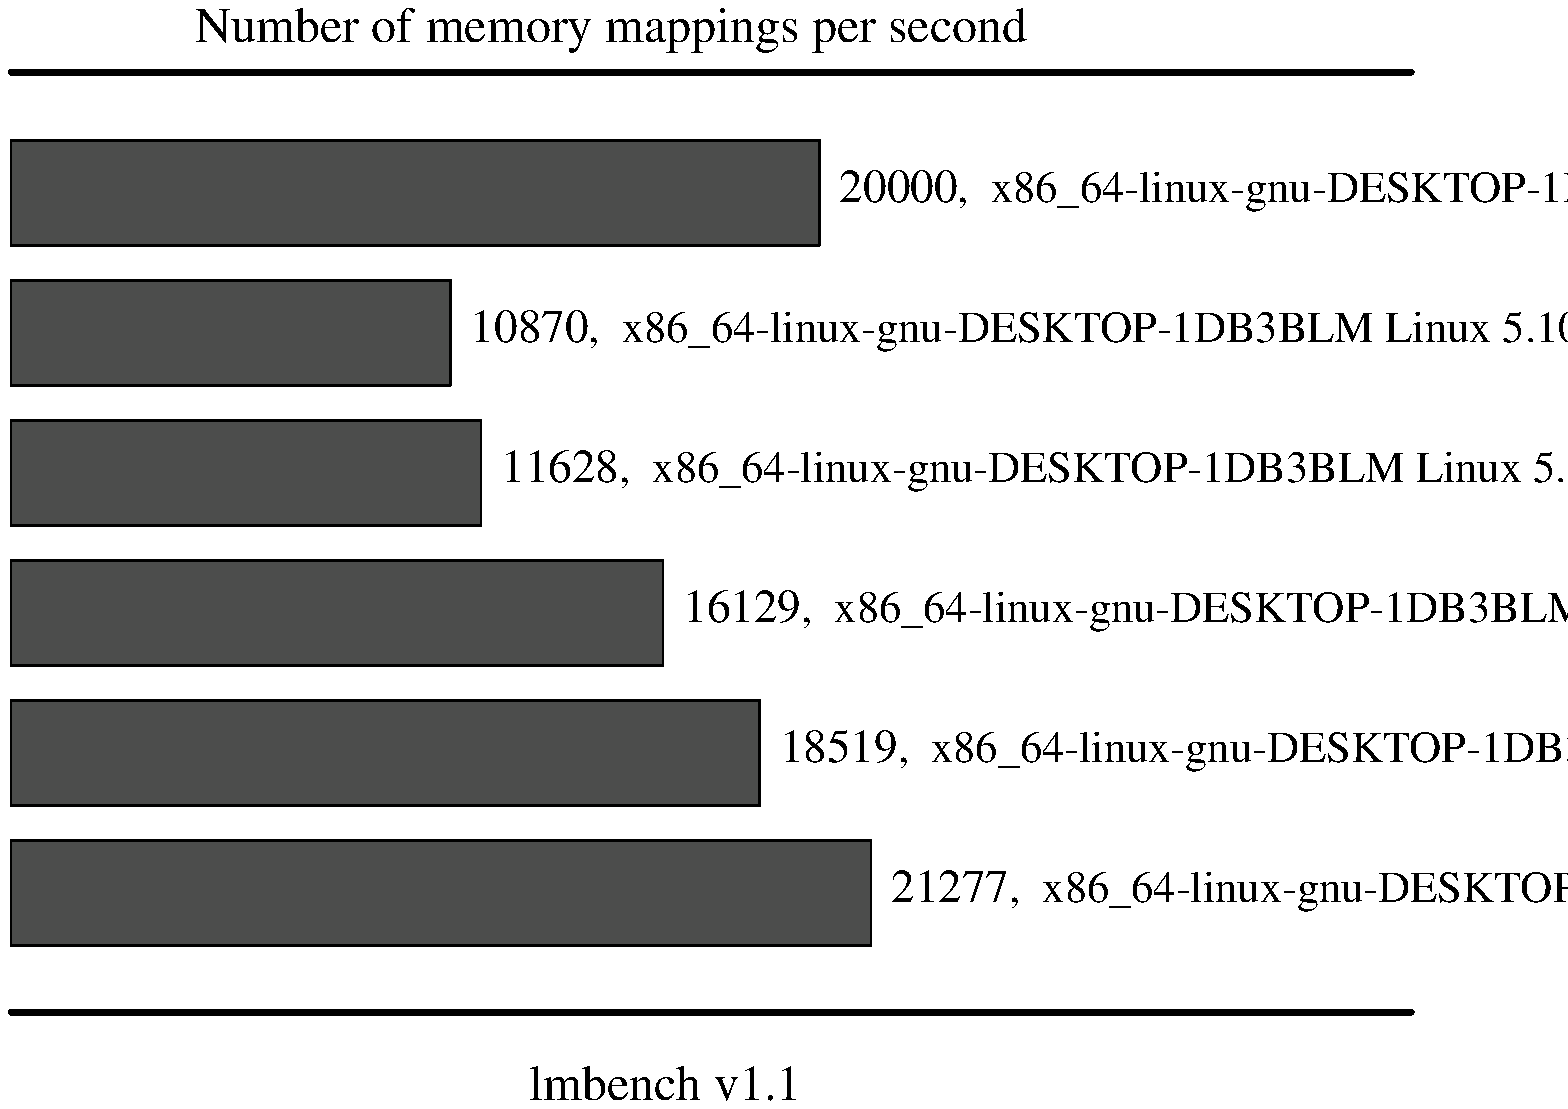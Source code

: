 .sp .75i
.po .23i
.ft R
.ps 16
.vs 21
.ce 100
\s+2Number of memory mappings per second\s0
.ce 0
.vs 
.PS
.ps 16
.vs 11
[
# Variables, tweek these.
	fillval = .12		# default fill value boxes
	xsize = 4.3		# width of the graph
	ysize = 4.2		# height of the graph
	n = 6
	boxpercent = 75 / 100
	gap = xsize / n * (1 - boxpercent)
	maxdata = 21277
	yscale = ysize / maxdata
	xscale = xsize / maxdata

# Draw the graph borders 
	O:	box invis ht ysize wid xsize
boxht = ysize / n * boxpercent
box fill .7 wid 20000 * xscale with .nw at O.nw - (0, gap /2 + 0 * (ysize/n))
"\s+120000\s0,  x86_64-linux-gnu-DESKTOP-1DB3BLM Linux 5.10.102.1,\  \s+150\ usecs\s0" ljust at last box.e + .1,0
box fill .7 wid 10870 * xscale with .nw at O.nw - (0, gap /2 + 1 * (ysize/n))
"\s+110870\s0,  x86_64-linux-gnu-DESKTOP-1DB3BLM Linux 5.10.102.1,\  \s+192\ usecs\s0" ljust at last box.e + .1,0
box fill .7 wid 11628 * xscale with .nw at O.nw - (0, gap /2 + 2 * (ysize/n))
"\s+111628\s0,  x86_64-linux-gnu-DESKTOP-1DB3BLM Linux 5.10.102.1,\  \s+186\ usecs\s0" ljust at last box.e + .1,0
box fill .7 wid 16129 * xscale with .nw at O.nw - (0, gap /2 + 3 * (ysize/n))
"\s+116129\s0,  x86_64-linux-gnu-DESKTOP-1DB3BLM Linux 5.10.102.1,\  \s+162\ usecs\s0" ljust at last box.e + .1,0
box fill .7 wid 18519 * xscale with .nw at O.nw - (0, gap /2 + 4 * (ysize/n))
"\s+118519\s0,  x86_64-linux-gnu-DESKTOP-1DB3BLM Linux 5.10.102.1,\  \s+154\ usecs\s0" ljust at last box.e + .1,0
box fill .7 wid 21277 * xscale with .nw at O.nw - (0, gap /2 + 5 * (ysize/n))
"\s+121277\s0,  x86_64-linux-gnu-DESKTOP-1DB3BLM Linux 5.10.102.1,\  \s+147\ usecs\s0" ljust at last box.e + .1,0
]
box invis wid last [].wid + .5 ht last [].ht + .5 with .nw at last [].nw + (-.25, .25)
move to last [].nw + 0,.25
line thick 2 right 7
move to last [].sw - 0,.25
line thick 2 right 7
.PE
.ft
.ps
.vs
.po
.po .5i
.ft R
.ps 16
.vs 21
.sp .5
.ce 100
\s+2lmbench v1.1\s0
.po
.ft
.ps
.vs
.ce 0
